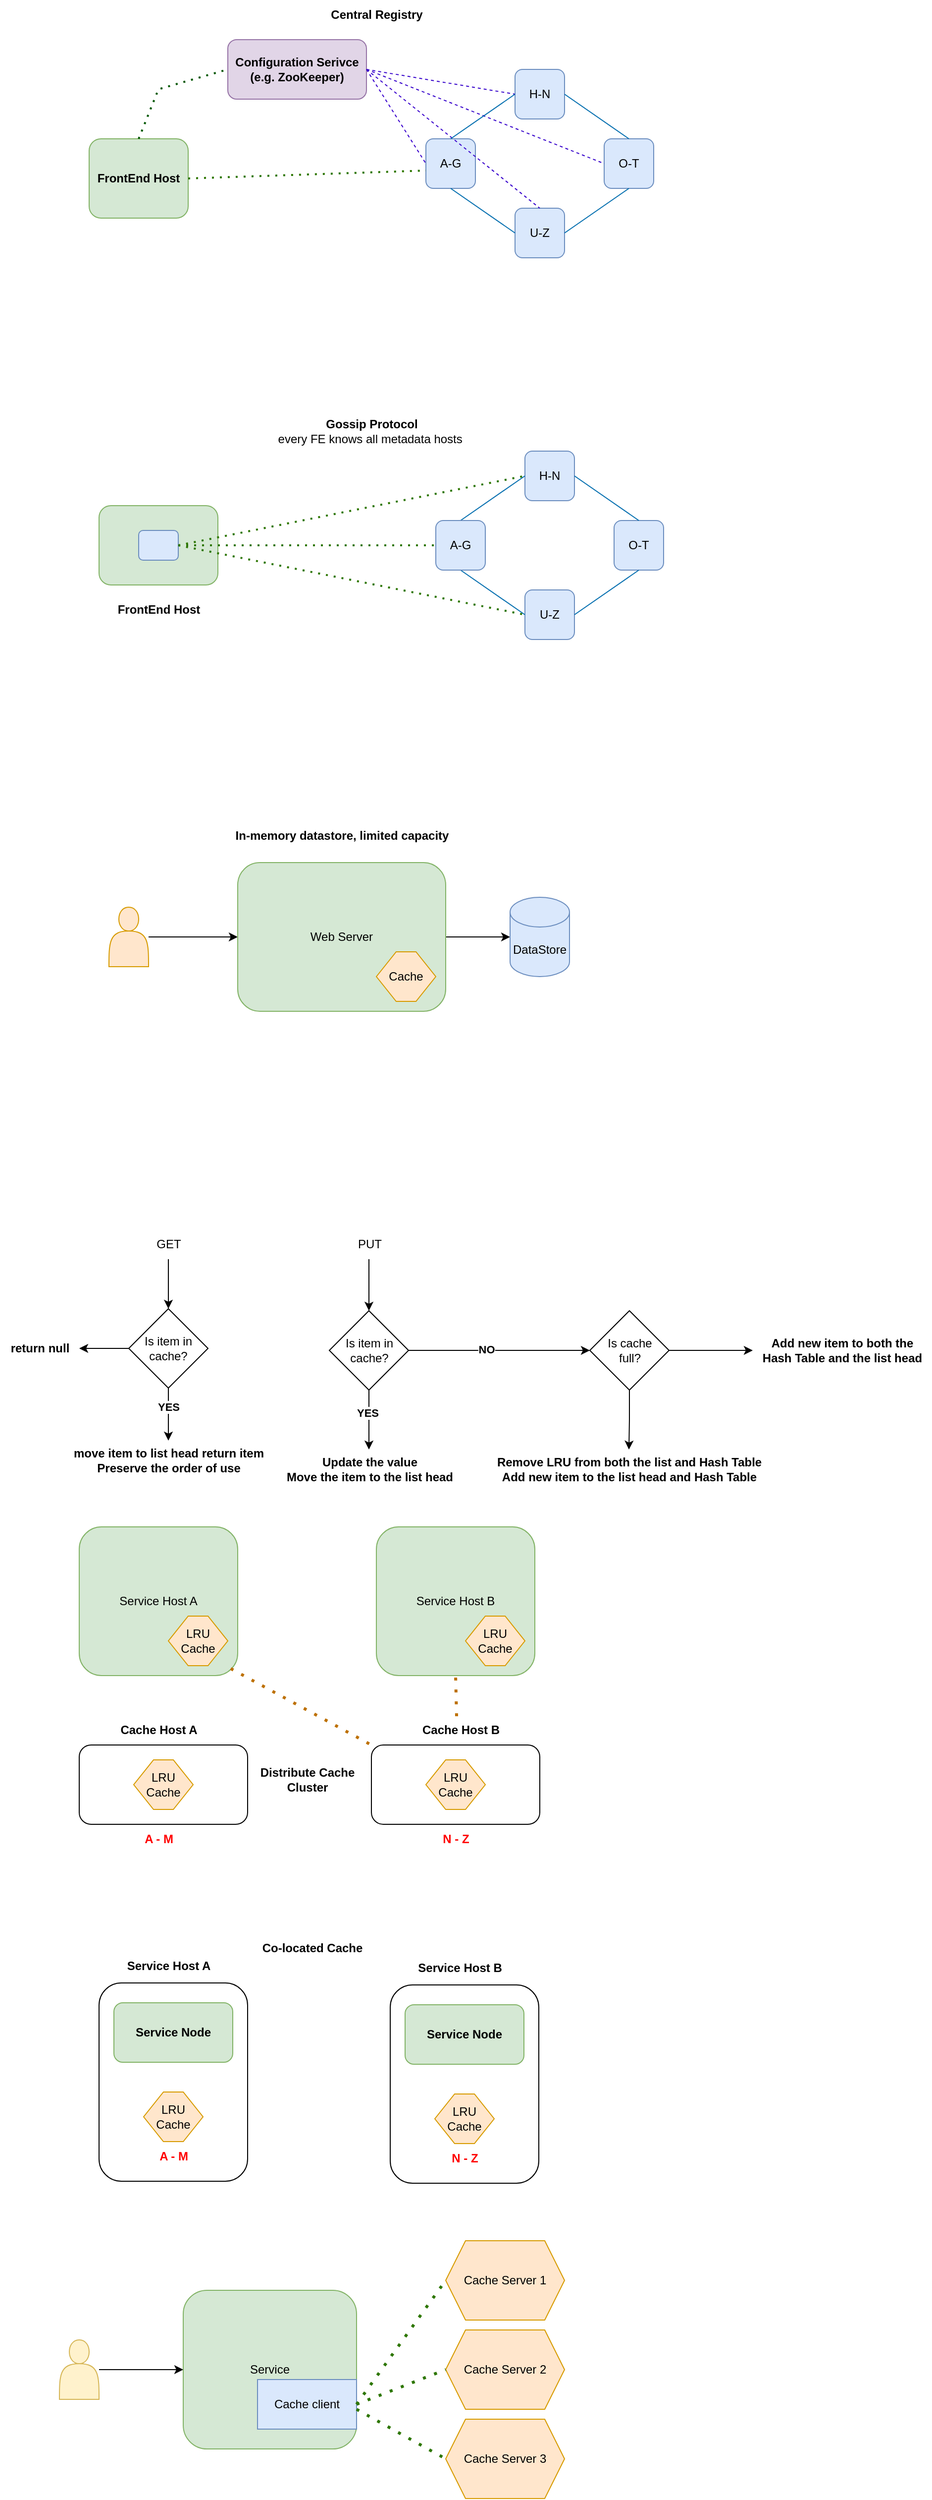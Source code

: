 <mxfile version="23.0.1" type="github">
  <diagram name="Page-1" id="rogjT2MHw67Xbn9DYFpR">
    <mxGraphModel dx="1591" dy="1071" grid="1" gridSize="10" guides="1" tooltips="1" connect="1" arrows="1" fold="1" page="1" pageScale="1" pageWidth="827" pageHeight="1169" math="0" shadow="0">
      <root>
        <mxCell id="0" />
        <mxCell id="1" parent="0" />
        <mxCell id="Sgbqpg-1kqw7CQK65REX-1" value="&lt;b&gt;FrontEnd Host&lt;/b&gt;" style="rounded=1;whiteSpace=wrap;html=1;fillColor=#d5e8d4;strokeColor=#82b366;" vertex="1" parent="1">
          <mxGeometry x="110" y="390" width="100" height="80" as="geometry" />
        </mxCell>
        <mxCell id="Sgbqpg-1kqw7CQK65REX-2" value="&lt;b&gt;Configuration Serivce (e.g. ZooKeeper)&lt;/b&gt;" style="rounded=1;whiteSpace=wrap;html=1;fillColor=#e1d5e7;strokeColor=#9673a6;" vertex="1" parent="1">
          <mxGeometry x="250" y="290" width="140" height="60" as="geometry" />
        </mxCell>
        <mxCell id="Sgbqpg-1kqw7CQK65REX-3" value="A-G" style="rounded=1;whiteSpace=wrap;html=1;fillColor=#dae8fc;strokeColor=#6c8ebf;" vertex="1" parent="1">
          <mxGeometry x="450" y="390" width="50" height="50" as="geometry" />
        </mxCell>
        <mxCell id="Sgbqpg-1kqw7CQK65REX-4" value="H-N" style="rounded=1;whiteSpace=wrap;html=1;fillColor=#dae8fc;strokeColor=#6c8ebf;" vertex="1" parent="1">
          <mxGeometry x="540" y="320" width="50" height="50" as="geometry" />
        </mxCell>
        <mxCell id="Sgbqpg-1kqw7CQK65REX-5" value="O-T" style="rounded=1;whiteSpace=wrap;html=1;fillColor=#dae8fc;strokeColor=#6c8ebf;" vertex="1" parent="1">
          <mxGeometry x="630" y="390" width="50" height="50" as="geometry" />
        </mxCell>
        <mxCell id="Sgbqpg-1kqw7CQK65REX-6" value="U-Z" style="rounded=1;whiteSpace=wrap;html=1;fillColor=#dae8fc;strokeColor=#6c8ebf;" vertex="1" parent="1">
          <mxGeometry x="540" y="460" width="50" height="50" as="geometry" />
        </mxCell>
        <mxCell id="Sgbqpg-1kqw7CQK65REX-7" value="" style="endArrow=none;dashed=1;html=1;dashPattern=1 3;strokeWidth=2;rounded=0;exitX=0.5;exitY=0;exitDx=0;exitDy=0;entryX=0;entryY=0.5;entryDx=0;entryDy=0;fillColor=#008a00;strokeColor=#005700;" edge="1" parent="1" source="Sgbqpg-1kqw7CQK65REX-1" target="Sgbqpg-1kqw7CQK65REX-2">
          <mxGeometry width="50" height="50" relative="1" as="geometry">
            <mxPoint x="530" y="700" as="sourcePoint" />
            <mxPoint x="580" y="650" as="targetPoint" />
            <Array as="points">
              <mxPoint x="180" y="340" />
            </Array>
          </mxGeometry>
        </mxCell>
        <mxCell id="Sgbqpg-1kqw7CQK65REX-8" value="" style="endArrow=none;dashed=1;html=1;rounded=0;exitX=1;exitY=0.5;exitDx=0;exitDy=0;entryX=0;entryY=0.5;entryDx=0;entryDy=0;fillColor=#6a00ff;strokeColor=#3700CC;" edge="1" parent="1" source="Sgbqpg-1kqw7CQK65REX-2" target="Sgbqpg-1kqw7CQK65REX-4">
          <mxGeometry width="50" height="50" relative="1" as="geometry">
            <mxPoint x="530" y="700" as="sourcePoint" />
            <mxPoint x="580" y="650" as="targetPoint" />
          </mxGeometry>
        </mxCell>
        <mxCell id="Sgbqpg-1kqw7CQK65REX-9" value="" style="endArrow=none;dashed=1;html=1;rounded=0;entryX=0;entryY=0.5;entryDx=0;entryDy=0;fillColor=#6a00ff;strokeColor=#3700CC;" edge="1" parent="1" target="Sgbqpg-1kqw7CQK65REX-3">
          <mxGeometry width="50" height="50" relative="1" as="geometry">
            <mxPoint x="390" y="320" as="sourcePoint" />
            <mxPoint x="550" y="355" as="targetPoint" />
          </mxGeometry>
        </mxCell>
        <mxCell id="Sgbqpg-1kqw7CQK65REX-10" value="" style="endArrow=none;dashed=1;html=1;rounded=0;exitX=1;exitY=0.5;exitDx=0;exitDy=0;entryX=0;entryY=0.5;entryDx=0;entryDy=0;fillColor=#6a00ff;strokeColor=#3700CC;" edge="1" parent="1" source="Sgbqpg-1kqw7CQK65REX-2" target="Sgbqpg-1kqw7CQK65REX-5">
          <mxGeometry width="50" height="50" relative="1" as="geometry">
            <mxPoint x="410" y="340" as="sourcePoint" />
            <mxPoint x="560" y="365" as="targetPoint" />
          </mxGeometry>
        </mxCell>
        <mxCell id="Sgbqpg-1kqw7CQK65REX-11" value="" style="endArrow=none;dashed=1;html=1;rounded=0;exitX=1;exitY=0.5;exitDx=0;exitDy=0;entryX=0.5;entryY=0;entryDx=0;entryDy=0;fillColor=#6a00ff;strokeColor=#3700CC;" edge="1" parent="1" source="Sgbqpg-1kqw7CQK65REX-2" target="Sgbqpg-1kqw7CQK65REX-6">
          <mxGeometry width="50" height="50" relative="1" as="geometry">
            <mxPoint x="420" y="350" as="sourcePoint" />
            <mxPoint x="570" y="375" as="targetPoint" />
          </mxGeometry>
        </mxCell>
        <mxCell id="Sgbqpg-1kqw7CQK65REX-12" value="" style="endArrow=none;html=1;rounded=0;exitX=0.5;exitY=0;exitDx=0;exitDy=0;entryX=0;entryY=0.5;entryDx=0;entryDy=0;fillColor=#1ba1e2;strokeColor=#006EAF;" edge="1" parent="1" source="Sgbqpg-1kqw7CQK65REX-3" target="Sgbqpg-1kqw7CQK65REX-4">
          <mxGeometry width="50" height="50" relative="1" as="geometry">
            <mxPoint x="530" y="700" as="sourcePoint" />
            <mxPoint x="580" y="650" as="targetPoint" />
          </mxGeometry>
        </mxCell>
        <mxCell id="Sgbqpg-1kqw7CQK65REX-14" value="" style="endArrow=none;html=1;rounded=0;exitX=1;exitY=0.5;exitDx=0;exitDy=0;entryX=0.5;entryY=0;entryDx=0;entryDy=0;fillColor=#1ba1e2;strokeColor=#006EAF;" edge="1" parent="1" source="Sgbqpg-1kqw7CQK65REX-4" target="Sgbqpg-1kqw7CQK65REX-5">
          <mxGeometry width="50" height="50" relative="1" as="geometry">
            <mxPoint x="530" y="700" as="sourcePoint" />
            <mxPoint x="580" y="650" as="targetPoint" />
          </mxGeometry>
        </mxCell>
        <mxCell id="Sgbqpg-1kqw7CQK65REX-15" value="" style="endArrow=none;html=1;rounded=0;exitX=1;exitY=0.5;exitDx=0;exitDy=0;entryX=0.5;entryY=1;entryDx=0;entryDy=0;fillColor=#1ba1e2;strokeColor=#006EAF;" edge="1" parent="1" source="Sgbqpg-1kqw7CQK65REX-6" target="Sgbqpg-1kqw7CQK65REX-5">
          <mxGeometry width="50" height="50" relative="1" as="geometry">
            <mxPoint x="600" y="355" as="sourcePoint" />
            <mxPoint x="665" y="400" as="targetPoint" />
          </mxGeometry>
        </mxCell>
        <mxCell id="Sgbqpg-1kqw7CQK65REX-16" value="" style="endArrow=none;html=1;rounded=0;exitX=0.5;exitY=1;exitDx=0;exitDy=0;entryX=0;entryY=0.5;entryDx=0;entryDy=0;fillColor=#1ba1e2;strokeColor=#006EAF;" edge="1" parent="1" source="Sgbqpg-1kqw7CQK65REX-3" target="Sgbqpg-1kqw7CQK65REX-6">
          <mxGeometry width="50" height="50" relative="1" as="geometry">
            <mxPoint x="610" y="365" as="sourcePoint" />
            <mxPoint x="675" y="410" as="targetPoint" />
          </mxGeometry>
        </mxCell>
        <mxCell id="Sgbqpg-1kqw7CQK65REX-17" value="" style="endArrow=none;dashed=1;html=1;dashPattern=1 3;strokeWidth=2;rounded=0;exitX=1;exitY=0.5;exitDx=0;exitDy=0;entryX=0;entryY=0.64;entryDx=0;entryDy=0;entryPerimeter=0;fillColor=#60a917;strokeColor=#2D7600;" edge="1" parent="1" source="Sgbqpg-1kqw7CQK65REX-1" target="Sgbqpg-1kqw7CQK65REX-3">
          <mxGeometry width="50" height="50" relative="1" as="geometry">
            <mxPoint x="530" y="700" as="sourcePoint" />
            <mxPoint x="580" y="650" as="targetPoint" />
          </mxGeometry>
        </mxCell>
        <mxCell id="Sgbqpg-1kqw7CQK65REX-18" value="&lt;b&gt;Central Registry&lt;/b&gt;" style="text;html=1;align=center;verticalAlign=middle;resizable=0;points=[];autosize=1;strokeColor=none;fillColor=none;" vertex="1" parent="1">
          <mxGeometry x="340" y="250" width="120" height="30" as="geometry" />
        </mxCell>
        <mxCell id="Sgbqpg-1kqw7CQK65REX-19" value="" style="rounded=1;whiteSpace=wrap;html=1;fillColor=#d5e8d4;strokeColor=#82b366;" vertex="1" parent="1">
          <mxGeometry x="120" y="760" width="120" height="80" as="geometry" />
        </mxCell>
        <mxCell id="Sgbqpg-1kqw7CQK65REX-20" value="" style="rounded=1;whiteSpace=wrap;html=1;fillColor=#dae8fc;strokeColor=#6c8ebf;" vertex="1" parent="1">
          <mxGeometry x="160" y="785" width="40" height="30" as="geometry" />
        </mxCell>
        <mxCell id="Sgbqpg-1kqw7CQK65REX-29" value="" style="group" vertex="1" connectable="0" parent="1">
          <mxGeometry x="460" y="705" width="230" height="190" as="geometry" />
        </mxCell>
        <mxCell id="Sgbqpg-1kqw7CQK65REX-21" value="H-N" style="rounded=1;whiteSpace=wrap;html=1;fillColor=#dae8fc;strokeColor=#6c8ebf;" vertex="1" parent="Sgbqpg-1kqw7CQK65REX-29">
          <mxGeometry x="90" width="50" height="50" as="geometry" />
        </mxCell>
        <mxCell id="Sgbqpg-1kqw7CQK65REX-22" value="O-T" style="rounded=1;whiteSpace=wrap;html=1;fillColor=#dae8fc;strokeColor=#6c8ebf;" vertex="1" parent="Sgbqpg-1kqw7CQK65REX-29">
          <mxGeometry x="180" y="70" width="50" height="50" as="geometry" />
        </mxCell>
        <mxCell id="Sgbqpg-1kqw7CQK65REX-23" value="U-Z" style="rounded=1;whiteSpace=wrap;html=1;fillColor=#dae8fc;strokeColor=#6c8ebf;" vertex="1" parent="Sgbqpg-1kqw7CQK65REX-29">
          <mxGeometry x="90" y="140" width="50" height="50" as="geometry" />
        </mxCell>
        <mxCell id="Sgbqpg-1kqw7CQK65REX-24" value="" style="endArrow=none;html=1;rounded=0;exitX=0.5;exitY=0;exitDx=0;exitDy=0;entryX=0;entryY=0.5;entryDx=0;entryDy=0;fillColor=#1ba1e2;strokeColor=#006EAF;" edge="1" parent="Sgbqpg-1kqw7CQK65REX-29" target="Sgbqpg-1kqw7CQK65REX-21">
          <mxGeometry width="50" height="50" relative="1" as="geometry">
            <mxPoint x="25" y="70" as="sourcePoint" />
            <mxPoint x="130" y="330" as="targetPoint" />
          </mxGeometry>
        </mxCell>
        <mxCell id="Sgbqpg-1kqw7CQK65REX-25" value="" style="endArrow=none;html=1;rounded=0;exitX=1;exitY=0.5;exitDx=0;exitDy=0;entryX=0.5;entryY=0;entryDx=0;entryDy=0;fillColor=#1ba1e2;strokeColor=#006EAF;" edge="1" parent="Sgbqpg-1kqw7CQK65REX-29" source="Sgbqpg-1kqw7CQK65REX-21" target="Sgbqpg-1kqw7CQK65REX-22">
          <mxGeometry width="50" height="50" relative="1" as="geometry">
            <mxPoint x="80" y="380" as="sourcePoint" />
            <mxPoint x="130" y="330" as="targetPoint" />
          </mxGeometry>
        </mxCell>
        <mxCell id="Sgbqpg-1kqw7CQK65REX-26" value="" style="endArrow=none;html=1;rounded=0;exitX=1;exitY=0.5;exitDx=0;exitDy=0;entryX=0.5;entryY=1;entryDx=0;entryDy=0;fillColor=#1ba1e2;strokeColor=#006EAF;" edge="1" parent="Sgbqpg-1kqw7CQK65REX-29" source="Sgbqpg-1kqw7CQK65REX-23" target="Sgbqpg-1kqw7CQK65REX-22">
          <mxGeometry width="50" height="50" relative="1" as="geometry">
            <mxPoint x="150" y="35" as="sourcePoint" />
            <mxPoint x="215" y="80" as="targetPoint" />
          </mxGeometry>
        </mxCell>
        <mxCell id="Sgbqpg-1kqw7CQK65REX-27" value="" style="endArrow=none;html=1;rounded=0;exitX=0.5;exitY=1;exitDx=0;exitDy=0;entryX=0;entryY=0.5;entryDx=0;entryDy=0;fillColor=#1ba1e2;strokeColor=#006EAF;" edge="1" parent="Sgbqpg-1kqw7CQK65REX-29" target="Sgbqpg-1kqw7CQK65REX-23">
          <mxGeometry width="50" height="50" relative="1" as="geometry">
            <mxPoint x="25" y="120" as="sourcePoint" />
            <mxPoint x="225" y="90" as="targetPoint" />
          </mxGeometry>
        </mxCell>
        <mxCell id="Sgbqpg-1kqw7CQK65REX-28" value="A-G" style="rounded=1;whiteSpace=wrap;html=1;fillColor=#dae8fc;strokeColor=#6c8ebf;" vertex="1" parent="Sgbqpg-1kqw7CQK65REX-29">
          <mxGeometry y="70" width="50" height="50" as="geometry" />
        </mxCell>
        <mxCell id="Sgbqpg-1kqw7CQK65REX-30" value="&lt;b&gt;FrontEnd Host&lt;/b&gt;" style="text;html=1;align=center;verticalAlign=middle;resizable=0;points=[];autosize=1;strokeColor=none;fillColor=none;" vertex="1" parent="1">
          <mxGeometry x="125" y="850" width="110" height="30" as="geometry" />
        </mxCell>
        <mxCell id="Sgbqpg-1kqw7CQK65REX-31" value="" style="endArrow=none;dashed=1;html=1;dashPattern=1 3;strokeWidth=2;rounded=0;exitX=1;exitY=0.5;exitDx=0;exitDy=0;entryX=0;entryY=0.5;entryDx=0;entryDy=0;fillColor=#60a917;strokeColor=#2D7600;" edge="1" parent="1" source="Sgbqpg-1kqw7CQK65REX-20" target="Sgbqpg-1kqw7CQK65REX-21">
          <mxGeometry width="50" height="50" relative="1" as="geometry">
            <mxPoint x="530" y="700" as="sourcePoint" />
            <mxPoint x="580" y="650" as="targetPoint" />
          </mxGeometry>
        </mxCell>
        <mxCell id="Sgbqpg-1kqw7CQK65REX-32" value="" style="endArrow=none;dashed=1;html=1;dashPattern=1 3;strokeWidth=2;rounded=0;exitX=1;exitY=0.5;exitDx=0;exitDy=0;entryX=0;entryY=0.5;entryDx=0;entryDy=0;fillColor=#60a917;strokeColor=#2D7600;" edge="1" parent="1" source="Sgbqpg-1kqw7CQK65REX-20" target="Sgbqpg-1kqw7CQK65REX-28">
          <mxGeometry width="50" height="50" relative="1" as="geometry">
            <mxPoint x="210" y="810" as="sourcePoint" />
            <mxPoint x="560" y="740" as="targetPoint" />
          </mxGeometry>
        </mxCell>
        <mxCell id="Sgbqpg-1kqw7CQK65REX-33" value="" style="endArrow=none;dashed=1;html=1;dashPattern=1 3;strokeWidth=2;rounded=0;exitX=1;exitY=0.5;exitDx=0;exitDy=0;entryX=0;entryY=0.5;entryDx=0;entryDy=0;fillColor=#60a917;strokeColor=#2D7600;" edge="1" parent="1" source="Sgbqpg-1kqw7CQK65REX-20" target="Sgbqpg-1kqw7CQK65REX-23">
          <mxGeometry width="50" height="50" relative="1" as="geometry">
            <mxPoint x="220" y="820" as="sourcePoint" />
            <mxPoint x="570" y="750" as="targetPoint" />
          </mxGeometry>
        </mxCell>
        <mxCell id="Sgbqpg-1kqw7CQK65REX-34" value="&lt;b&gt;Gossip Protocol&lt;/b&gt;&lt;br&gt;every FE knows all metadata hosts&amp;nbsp;" style="text;html=1;align=center;verticalAlign=middle;resizable=0;points=[];autosize=1;strokeColor=none;fillColor=none;" vertex="1" parent="1">
          <mxGeometry x="290" y="665" width="210" height="40" as="geometry" />
        </mxCell>
        <mxCell id="Sgbqpg-1kqw7CQK65REX-40" value="" style="edgeStyle=orthogonalEdgeStyle;rounded=0;orthogonalLoop=1;jettySize=auto;html=1;" edge="1" parent="1" source="Sgbqpg-1kqw7CQK65REX-35" target="Sgbqpg-1kqw7CQK65REX-37">
          <mxGeometry relative="1" as="geometry" />
        </mxCell>
        <mxCell id="Sgbqpg-1kqw7CQK65REX-35" value="" style="shape=actor;whiteSpace=wrap;html=1;fillColor=#ffe6cc;strokeColor=#d79b00;" vertex="1" parent="1">
          <mxGeometry x="130" y="1165" width="40" height="60" as="geometry" />
        </mxCell>
        <mxCell id="Sgbqpg-1kqw7CQK65REX-41" value="" style="edgeStyle=orthogonalEdgeStyle;rounded=0;orthogonalLoop=1;jettySize=auto;html=1;" edge="1" parent="1" source="Sgbqpg-1kqw7CQK65REX-37" target="Sgbqpg-1kqw7CQK65REX-39">
          <mxGeometry relative="1" as="geometry" />
        </mxCell>
        <mxCell id="Sgbqpg-1kqw7CQK65REX-37" value="Web Server" style="rounded=1;whiteSpace=wrap;html=1;fillColor=#d5e8d4;strokeColor=#82b366;" vertex="1" parent="1">
          <mxGeometry x="260" y="1120" width="210" height="150" as="geometry" />
        </mxCell>
        <mxCell id="Sgbqpg-1kqw7CQK65REX-38" value="Cache" style="shape=hexagon;perimeter=hexagonPerimeter2;whiteSpace=wrap;html=1;fixedSize=1;fillColor=#ffe6cc;strokeColor=#d79b00;" vertex="1" parent="1">
          <mxGeometry x="400" y="1210" width="60" height="50" as="geometry" />
        </mxCell>
        <mxCell id="Sgbqpg-1kqw7CQK65REX-39" value="DataStore" style="shape=cylinder3;whiteSpace=wrap;html=1;boundedLbl=1;backgroundOutline=1;size=15;fillColor=#dae8fc;strokeColor=#6c8ebf;" vertex="1" parent="1">
          <mxGeometry x="535" y="1155" width="60" height="80" as="geometry" />
        </mxCell>
        <mxCell id="Sgbqpg-1kqw7CQK65REX-42" value="&lt;b&gt;In-memory datastore, limited capacity&lt;/b&gt;" style="text;html=1;align=center;verticalAlign=middle;resizable=0;points=[];autosize=1;strokeColor=none;fillColor=none;" vertex="1" parent="1">
          <mxGeometry x="245" y="1078" width="240" height="30" as="geometry" />
        </mxCell>
        <mxCell id="Sgbqpg-1kqw7CQK65REX-52" value="" style="group" vertex="1" connectable="0" parent="1">
          <mxGeometry x="20" y="1468" width="280" height="275" as="geometry" />
        </mxCell>
        <mxCell id="Sgbqpg-1kqw7CQK65REX-43" value="GET" style="text;html=1;align=center;verticalAlign=middle;resizable=0;points=[];autosize=1;strokeColor=none;fillColor=none;" vertex="1" parent="Sgbqpg-1kqw7CQK65REX-52">
          <mxGeometry x="145" y="22" width="50" height="30" as="geometry" />
        </mxCell>
        <mxCell id="Sgbqpg-1kqw7CQK65REX-44" value="Is item in&lt;br&gt;cache?" style="rhombus;whiteSpace=wrap;html=1;" vertex="1" parent="Sgbqpg-1kqw7CQK65REX-52">
          <mxGeometry x="130" y="102" width="80" height="80" as="geometry" />
        </mxCell>
        <mxCell id="Sgbqpg-1kqw7CQK65REX-45" value="" style="edgeStyle=orthogonalEdgeStyle;rounded=0;orthogonalLoop=1;jettySize=auto;html=1;" edge="1" parent="Sgbqpg-1kqw7CQK65REX-52" source="Sgbqpg-1kqw7CQK65REX-43" target="Sgbqpg-1kqw7CQK65REX-44">
          <mxGeometry relative="1" as="geometry" />
        </mxCell>
        <mxCell id="Sgbqpg-1kqw7CQK65REX-46" value="&lt;b&gt;move item to list head return item&lt;br&gt;Preserve the order of use&lt;br&gt;&lt;/b&gt;" style="text;html=1;align=center;verticalAlign=middle;resizable=0;points=[];autosize=1;strokeColor=none;fillColor=none;" vertex="1" parent="Sgbqpg-1kqw7CQK65REX-52">
          <mxGeometry x="60" y="235" width="220" height="40" as="geometry" />
        </mxCell>
        <mxCell id="Sgbqpg-1kqw7CQK65REX-47" value="" style="edgeStyle=orthogonalEdgeStyle;rounded=0;orthogonalLoop=1;jettySize=auto;html=1;" edge="1" parent="Sgbqpg-1kqw7CQK65REX-52" source="Sgbqpg-1kqw7CQK65REX-44" target="Sgbqpg-1kqw7CQK65REX-46">
          <mxGeometry relative="1" as="geometry" />
        </mxCell>
        <mxCell id="Sgbqpg-1kqw7CQK65REX-48" value="&lt;b&gt;YES&lt;/b&gt;" style="edgeLabel;html=1;align=center;verticalAlign=middle;resizable=0;points=[];" vertex="1" connectable="0" parent="Sgbqpg-1kqw7CQK65REX-47">
          <mxGeometry x="-0.31" relative="1" as="geometry">
            <mxPoint as="offset" />
          </mxGeometry>
        </mxCell>
        <mxCell id="Sgbqpg-1kqw7CQK65REX-49" value="&lt;b&gt;return null&lt;/b&gt;" style="text;html=1;align=center;verticalAlign=middle;resizable=0;points=[];autosize=1;strokeColor=none;fillColor=none;" vertex="1" parent="Sgbqpg-1kqw7CQK65REX-52">
          <mxGeometry y="127" width="80" height="30" as="geometry" />
        </mxCell>
        <mxCell id="Sgbqpg-1kqw7CQK65REX-51" value="" style="edgeStyle=orthogonalEdgeStyle;rounded=0;orthogonalLoop=1;jettySize=auto;html=1;" edge="1" parent="Sgbqpg-1kqw7CQK65REX-52" source="Sgbqpg-1kqw7CQK65REX-44" target="Sgbqpg-1kqw7CQK65REX-49">
          <mxGeometry relative="1" as="geometry" />
        </mxCell>
        <mxCell id="Sgbqpg-1kqw7CQK65REX-68" value="" style="group" vertex="1" connectable="0" parent="1">
          <mxGeometry x="297.5" y="1490" width="535" height="277" as="geometry" />
        </mxCell>
        <mxCell id="Sgbqpg-1kqw7CQK65REX-56" value="&lt;b&gt;Update the value&lt;br&gt;Move the item to the list head&lt;/b&gt;" style="text;html=1;align=center;verticalAlign=middle;resizable=0;points=[];autosize=1;strokeColor=none;fillColor=none;" vertex="1" parent="Sgbqpg-1kqw7CQK65REX-68">
          <mxGeometry y="222" width="190" height="40" as="geometry" />
        </mxCell>
        <mxCell id="Sgbqpg-1kqw7CQK65REX-69" value="" style="group" vertex="1" connectable="0" parent="Sgbqpg-1kqw7CQK65REX-68">
          <mxGeometry x="55" width="480" height="277" as="geometry" />
        </mxCell>
        <mxCell id="Sgbqpg-1kqw7CQK65REX-53" value="PUT" style="text;html=1;align=center;verticalAlign=middle;resizable=0;points=[];autosize=1;strokeColor=none;fillColor=none;" vertex="1" parent="Sgbqpg-1kqw7CQK65REX-69">
          <mxGeometry x="15" width="50" height="30" as="geometry" />
        </mxCell>
        <mxCell id="Sgbqpg-1kqw7CQK65REX-54" value="Is item in&lt;br&gt;cache?" style="rhombus;whiteSpace=wrap;html=1;" vertex="1" parent="Sgbqpg-1kqw7CQK65REX-69">
          <mxGeometry y="82" width="80" height="80" as="geometry" />
        </mxCell>
        <mxCell id="Sgbqpg-1kqw7CQK65REX-55" value="" style="edgeStyle=orthogonalEdgeStyle;rounded=0;orthogonalLoop=1;jettySize=auto;html=1;" edge="1" parent="Sgbqpg-1kqw7CQK65REX-69" source="Sgbqpg-1kqw7CQK65REX-53" target="Sgbqpg-1kqw7CQK65REX-54">
          <mxGeometry relative="1" as="geometry" />
        </mxCell>
        <mxCell id="Sgbqpg-1kqw7CQK65REX-57" value="" style="edgeStyle=orthogonalEdgeStyle;rounded=0;orthogonalLoop=1;jettySize=auto;html=1;" edge="1" parent="Sgbqpg-1kqw7CQK65REX-69" source="Sgbqpg-1kqw7CQK65REX-54" target="Sgbqpg-1kqw7CQK65REX-56">
          <mxGeometry relative="1" as="geometry" />
        </mxCell>
        <mxCell id="Sgbqpg-1kqw7CQK65REX-61" value="&lt;b&gt;YES&lt;/b&gt;" style="edgeLabel;html=1;align=center;verticalAlign=middle;resizable=0;points=[];" vertex="1" connectable="0" parent="Sgbqpg-1kqw7CQK65REX-57">
          <mxGeometry x="-0.233" y="-2" relative="1" as="geometry">
            <mxPoint as="offset" />
          </mxGeometry>
        </mxCell>
        <mxCell id="Sgbqpg-1kqw7CQK65REX-59" value="Is cache&lt;br&gt;full?" style="rhombus;whiteSpace=wrap;html=1;" vertex="1" parent="Sgbqpg-1kqw7CQK65REX-69">
          <mxGeometry x="263" y="82" width="80" height="80" as="geometry" />
        </mxCell>
        <mxCell id="Sgbqpg-1kqw7CQK65REX-60" value="" style="edgeStyle=orthogonalEdgeStyle;rounded=0;orthogonalLoop=1;jettySize=auto;html=1;" edge="1" parent="Sgbqpg-1kqw7CQK65REX-69" source="Sgbqpg-1kqw7CQK65REX-54" target="Sgbqpg-1kqw7CQK65REX-59">
          <mxGeometry relative="1" as="geometry" />
        </mxCell>
        <mxCell id="Sgbqpg-1kqw7CQK65REX-62" value="&lt;b&gt;NO&lt;/b&gt;" style="edgeLabel;html=1;align=center;verticalAlign=middle;resizable=0;points=[];" vertex="1" connectable="0" parent="Sgbqpg-1kqw7CQK65REX-60">
          <mxGeometry x="-0.145" y="1" relative="1" as="geometry">
            <mxPoint as="offset" />
          </mxGeometry>
        </mxCell>
        <mxCell id="Sgbqpg-1kqw7CQK65REX-63" value="&lt;b&gt;Remove LRU from both the list and Hash Table&lt;br&gt;Add new item to the list head and Hash Table&lt;br&gt;&lt;/b&gt;" style="text;html=1;align=center;verticalAlign=middle;resizable=0;points=[];autosize=1;strokeColor=none;fillColor=none;" vertex="1" parent="Sgbqpg-1kqw7CQK65REX-69">
          <mxGeometry x="157.5" y="222" width="290" height="40" as="geometry" />
        </mxCell>
        <mxCell id="Sgbqpg-1kqw7CQK65REX-64" value="" style="edgeStyle=orthogonalEdgeStyle;rounded=0;orthogonalLoop=1;jettySize=auto;html=1;" edge="1" parent="Sgbqpg-1kqw7CQK65REX-69" source="Sgbqpg-1kqw7CQK65REX-59" target="Sgbqpg-1kqw7CQK65REX-63">
          <mxGeometry relative="1" as="geometry" />
        </mxCell>
        <mxCell id="Sgbqpg-1kqw7CQK65REX-65" value="&lt;b&gt;Add new item to both the&lt;br&gt;Hash Table and the list head&lt;br&gt;&lt;/b&gt;" style="text;html=1;align=center;verticalAlign=middle;resizable=0;points=[];autosize=1;strokeColor=none;fillColor=none;" vertex="1" parent="1">
          <mxGeometry x="780" y="1592" width="180" height="40" as="geometry" />
        </mxCell>
        <mxCell id="Sgbqpg-1kqw7CQK65REX-67" value="" style="edgeStyle=orthogonalEdgeStyle;rounded=0;orthogonalLoop=1;jettySize=auto;html=1;" edge="1" parent="1" source="Sgbqpg-1kqw7CQK65REX-59" target="Sgbqpg-1kqw7CQK65REX-65">
          <mxGeometry relative="1" as="geometry" />
        </mxCell>
        <mxCell id="Sgbqpg-1kqw7CQK65REX-72" value="" style="group" vertex="1" connectable="0" parent="1">
          <mxGeometry x="100" y="1790" width="160" height="150" as="geometry" />
        </mxCell>
        <mxCell id="Sgbqpg-1kqw7CQK65REX-70" value="Service Host A" style="rounded=1;whiteSpace=wrap;html=1;fillColor=#d5e8d4;strokeColor=#82b366;" vertex="1" parent="Sgbqpg-1kqw7CQK65REX-72">
          <mxGeometry width="160" height="150" as="geometry" />
        </mxCell>
        <mxCell id="Sgbqpg-1kqw7CQK65REX-71" value="LRU Cache" style="shape=hexagon;perimeter=hexagonPerimeter2;whiteSpace=wrap;html=1;fixedSize=1;fillColor=#ffe6cc;strokeColor=#d79b00;" vertex="1" parent="Sgbqpg-1kqw7CQK65REX-72">
          <mxGeometry x="90" y="90" width="60" height="50" as="geometry" />
        </mxCell>
        <mxCell id="Sgbqpg-1kqw7CQK65REX-74" value="" style="group" vertex="1" connectable="0" parent="1">
          <mxGeometry x="400" y="1790" width="160" height="150" as="geometry" />
        </mxCell>
        <mxCell id="Sgbqpg-1kqw7CQK65REX-75" value="Service Host B" style="rounded=1;whiteSpace=wrap;html=1;fillColor=#d5e8d4;strokeColor=#82b366;" vertex="1" parent="Sgbqpg-1kqw7CQK65REX-74">
          <mxGeometry width="160" height="150" as="geometry" />
        </mxCell>
        <mxCell id="Sgbqpg-1kqw7CQK65REX-76" value="LRU Cache" style="shape=hexagon;perimeter=hexagonPerimeter2;whiteSpace=wrap;html=1;fixedSize=1;fillColor=#ffe6cc;strokeColor=#d79b00;" vertex="1" parent="Sgbqpg-1kqw7CQK65REX-74">
          <mxGeometry x="90" y="90" width="60" height="50" as="geometry" />
        </mxCell>
        <mxCell id="Sgbqpg-1kqw7CQK65REX-77" value="" style="rounded=1;whiteSpace=wrap;html=1;" vertex="1" parent="1">
          <mxGeometry x="100" y="2010" width="170" height="80" as="geometry" />
        </mxCell>
        <mxCell id="Sgbqpg-1kqw7CQK65REX-78" value="LRU Cache" style="shape=hexagon;perimeter=hexagonPerimeter2;whiteSpace=wrap;html=1;fixedSize=1;fillColor=#ffe6cc;strokeColor=#d79b00;" vertex="1" parent="1">
          <mxGeometry x="155" y="2025" width="60" height="50" as="geometry" />
        </mxCell>
        <mxCell id="Sgbqpg-1kqw7CQK65REX-79" value="&lt;b&gt;Cache Host A&lt;/b&gt;" style="text;html=1;align=center;verticalAlign=middle;resizable=0;points=[];autosize=1;strokeColor=none;fillColor=none;" vertex="1" parent="1">
          <mxGeometry x="130" y="1980" width="100" height="30" as="geometry" />
        </mxCell>
        <mxCell id="Sgbqpg-1kqw7CQK65REX-80" value="" style="rounded=1;whiteSpace=wrap;html=1;" vertex="1" parent="1">
          <mxGeometry x="395" y="2010" width="170" height="80" as="geometry" />
        </mxCell>
        <mxCell id="Sgbqpg-1kqw7CQK65REX-81" value="LRU Cache" style="shape=hexagon;perimeter=hexagonPerimeter2;whiteSpace=wrap;html=1;fixedSize=1;fillColor=#ffe6cc;strokeColor=#d79b00;" vertex="1" parent="1">
          <mxGeometry x="450" y="2025" width="60" height="50" as="geometry" />
        </mxCell>
        <mxCell id="Sgbqpg-1kqw7CQK65REX-82" value="&lt;b&gt;Cache Host B&lt;/b&gt;" style="text;html=1;align=center;verticalAlign=middle;resizable=0;points=[];autosize=1;strokeColor=none;fillColor=none;" vertex="1" parent="1">
          <mxGeometry x="435" y="1980" width="100" height="30" as="geometry" />
        </mxCell>
        <mxCell id="Sgbqpg-1kqw7CQK65REX-83" value="&lt;font color=&quot;#ff0000&quot;&gt;&lt;b&gt;A - M&lt;/b&gt;&lt;/font&gt;" style="text;html=1;align=center;verticalAlign=middle;resizable=0;points=[];autosize=1;strokeColor=none;fillColor=none;" vertex="1" parent="1">
          <mxGeometry x="155" y="2090" width="50" height="30" as="geometry" />
        </mxCell>
        <mxCell id="Sgbqpg-1kqw7CQK65REX-84" value="&lt;b&gt;&lt;font color=&quot;#ff0000&quot;&gt;N - Z&lt;/font&gt;&lt;/b&gt;" style="text;html=1;align=center;verticalAlign=middle;resizable=0;points=[];autosize=1;strokeColor=none;fillColor=none;" vertex="1" parent="1">
          <mxGeometry x="455" y="2090" width="50" height="30" as="geometry" />
        </mxCell>
        <mxCell id="Sgbqpg-1kqw7CQK65REX-85" value="" style="endArrow=none;dashed=1;html=1;dashPattern=1 3;strokeWidth=3;rounded=0;exitX=0.956;exitY=0.953;exitDx=0;exitDy=0;exitPerimeter=0;entryX=0;entryY=0;entryDx=0;entryDy=0;fillColor=#f0a30a;strokeColor=#BD7000;" edge="1" parent="1" source="Sgbqpg-1kqw7CQK65REX-70" target="Sgbqpg-1kqw7CQK65REX-80">
          <mxGeometry width="50" height="50" relative="1" as="geometry">
            <mxPoint x="530" y="1790" as="sourcePoint" />
            <mxPoint x="580" y="1740" as="targetPoint" />
          </mxGeometry>
        </mxCell>
        <mxCell id="Sgbqpg-1kqw7CQK65REX-86" value="" style="endArrow=none;dashed=1;html=1;dashPattern=1 3;strokeWidth=3;rounded=0;exitX=0.46;exitY=0.033;exitDx=0;exitDy=0;exitPerimeter=0;entryX=0.5;entryY=1;entryDx=0;entryDy=0;fillColor=#f0a30a;strokeColor=#BD7000;" edge="1" parent="1" source="Sgbqpg-1kqw7CQK65REX-82" target="Sgbqpg-1kqw7CQK65REX-75">
          <mxGeometry width="50" height="50" relative="1" as="geometry">
            <mxPoint x="263" y="1943" as="sourcePoint" />
            <mxPoint x="405" y="2020" as="targetPoint" />
          </mxGeometry>
        </mxCell>
        <mxCell id="Sgbqpg-1kqw7CQK65REX-92" value="" style="group" vertex="1" connectable="0" parent="1">
          <mxGeometry x="120" y="2218" width="150" height="232" as="geometry" />
        </mxCell>
        <mxCell id="Sgbqpg-1kqw7CQK65REX-87" value="" style="rounded=1;whiteSpace=wrap;html=1;" vertex="1" parent="Sgbqpg-1kqw7CQK65REX-92">
          <mxGeometry y="32" width="150" height="200" as="geometry" />
        </mxCell>
        <mxCell id="Sgbqpg-1kqw7CQK65REX-88" value="&lt;b&gt;Service Node&lt;/b&gt;" style="rounded=1;whiteSpace=wrap;html=1;fillColor=#d5e8d4;strokeColor=#82b366;" vertex="1" parent="Sgbqpg-1kqw7CQK65REX-92">
          <mxGeometry x="15" y="52" width="120" height="60" as="geometry" />
        </mxCell>
        <mxCell id="Sgbqpg-1kqw7CQK65REX-89" value="&lt;b&gt;Service Host A&lt;/b&gt;" style="text;html=1;align=center;verticalAlign=middle;resizable=0;points=[];autosize=1;strokeColor=none;fillColor=none;" vertex="1" parent="Sgbqpg-1kqw7CQK65REX-92">
          <mxGeometry x="15" width="110" height="30" as="geometry" />
        </mxCell>
        <mxCell id="Sgbqpg-1kqw7CQK65REX-90" value="LRU Cache" style="shape=hexagon;perimeter=hexagonPerimeter2;whiteSpace=wrap;html=1;fixedSize=1;fillColor=#ffe6cc;strokeColor=#d79b00;" vertex="1" parent="Sgbqpg-1kqw7CQK65REX-92">
          <mxGeometry x="45" y="142" width="60" height="50" as="geometry" />
        </mxCell>
        <mxCell id="Sgbqpg-1kqw7CQK65REX-91" value="&lt;b&gt;&lt;font color=&quot;#ff0000&quot;&gt;A - M&lt;/font&gt;&lt;/b&gt;" style="text;html=1;align=center;verticalAlign=middle;resizable=0;points=[];autosize=1;strokeColor=none;fillColor=none;" vertex="1" parent="Sgbqpg-1kqw7CQK65REX-92">
          <mxGeometry x="50" y="192" width="50" height="30" as="geometry" />
        </mxCell>
        <mxCell id="Sgbqpg-1kqw7CQK65REX-93" value="" style="group" vertex="1" connectable="0" parent="1">
          <mxGeometry x="414" y="2220" width="150" height="232" as="geometry" />
        </mxCell>
        <mxCell id="Sgbqpg-1kqw7CQK65REX-94" value="" style="rounded=1;whiteSpace=wrap;html=1;" vertex="1" parent="Sgbqpg-1kqw7CQK65REX-93">
          <mxGeometry y="32" width="150" height="200" as="geometry" />
        </mxCell>
        <mxCell id="Sgbqpg-1kqw7CQK65REX-95" value="&lt;b&gt;Service Node&lt;/b&gt;" style="rounded=1;whiteSpace=wrap;html=1;fillColor=#d5e8d4;strokeColor=#82b366;" vertex="1" parent="Sgbqpg-1kqw7CQK65REX-93">
          <mxGeometry x="15" y="52" width="120" height="60" as="geometry" />
        </mxCell>
        <mxCell id="Sgbqpg-1kqw7CQK65REX-96" value="&lt;b&gt;Service Host B&lt;/b&gt;" style="text;html=1;align=center;verticalAlign=middle;resizable=0;points=[];autosize=1;strokeColor=none;fillColor=none;" vertex="1" parent="Sgbqpg-1kqw7CQK65REX-93">
          <mxGeometry x="15" width="110" height="30" as="geometry" />
        </mxCell>
        <mxCell id="Sgbqpg-1kqw7CQK65REX-97" value="LRU Cache" style="shape=hexagon;perimeter=hexagonPerimeter2;whiteSpace=wrap;html=1;fixedSize=1;fillColor=#ffe6cc;strokeColor=#d79b00;" vertex="1" parent="Sgbqpg-1kqw7CQK65REX-93">
          <mxGeometry x="45" y="142" width="60" height="50" as="geometry" />
        </mxCell>
        <mxCell id="Sgbqpg-1kqw7CQK65REX-98" value="&lt;b&gt;&lt;font color=&quot;#ff0000&quot;&gt;N - Z&lt;/font&gt;&lt;/b&gt;" style="text;html=1;align=center;verticalAlign=middle;resizable=0;points=[];autosize=1;strokeColor=none;fillColor=none;" vertex="1" parent="Sgbqpg-1kqw7CQK65REX-93">
          <mxGeometry x="50" y="192" width="50" height="30" as="geometry" />
        </mxCell>
        <mxCell id="Sgbqpg-1kqw7CQK65REX-99" value="&lt;b&gt;Co-located Cache&lt;/b&gt;" style="text;html=1;align=center;verticalAlign=middle;resizable=0;points=[];autosize=1;strokeColor=none;fillColor=none;" vertex="1" parent="1">
          <mxGeometry x="275" y="2200" width="120" height="30" as="geometry" />
        </mxCell>
        <mxCell id="Sgbqpg-1kqw7CQK65REX-100" value="&lt;b&gt;Distribute Cache&lt;br&gt;Cluster&lt;/b&gt;" style="text;html=1;align=center;verticalAlign=middle;resizable=0;points=[];autosize=1;strokeColor=none;fillColor=none;" vertex="1" parent="1">
          <mxGeometry x="270" y="2025" width="120" height="40" as="geometry" />
        </mxCell>
        <mxCell id="Sgbqpg-1kqw7CQK65REX-101" value="Service" style="rounded=1;whiteSpace=wrap;html=1;fillColor=#d5e8d4;strokeColor=#82b366;" vertex="1" parent="1">
          <mxGeometry x="205" y="2560" width="175" height="160" as="geometry" />
        </mxCell>
        <mxCell id="Sgbqpg-1kqw7CQK65REX-102" value="Cache client" style="rounded=0;whiteSpace=wrap;html=1;fillColor=#dae8fc;strokeColor=#6c8ebf;" vertex="1" parent="1">
          <mxGeometry x="280" y="2650" width="100" height="50" as="geometry" />
        </mxCell>
        <mxCell id="Sgbqpg-1kqw7CQK65REX-104" value="Cache Server 1" style="shape=hexagon;perimeter=hexagonPerimeter2;whiteSpace=wrap;html=1;fixedSize=1;fillColor=#ffe6cc;strokeColor=#d79b00;" vertex="1" parent="1">
          <mxGeometry x="470" y="2510" width="120" height="80" as="geometry" />
        </mxCell>
        <mxCell id="Sgbqpg-1kqw7CQK65REX-105" value="Cache Server 2" style="shape=hexagon;perimeter=hexagonPerimeter2;whiteSpace=wrap;html=1;fixedSize=1;fillColor=#ffe6cc;strokeColor=#d79b00;" vertex="1" parent="1">
          <mxGeometry x="470" y="2600" width="120" height="80" as="geometry" />
        </mxCell>
        <mxCell id="Sgbqpg-1kqw7CQK65REX-106" value="Cache Server 3" style="shape=hexagon;perimeter=hexagonPerimeter2;whiteSpace=wrap;html=1;fixedSize=1;fillColor=#ffe6cc;strokeColor=#d79b00;" vertex="1" parent="1">
          <mxGeometry x="470" y="2690" width="120" height="80" as="geometry" />
        </mxCell>
        <mxCell id="Sgbqpg-1kqw7CQK65REX-108" value="" style="edgeStyle=orthogonalEdgeStyle;rounded=0;orthogonalLoop=1;jettySize=auto;html=1;" edge="1" parent="1" source="Sgbqpg-1kqw7CQK65REX-107" target="Sgbqpg-1kqw7CQK65REX-101">
          <mxGeometry relative="1" as="geometry" />
        </mxCell>
        <mxCell id="Sgbqpg-1kqw7CQK65REX-107" value="" style="shape=actor;whiteSpace=wrap;html=1;fillColor=#fff2cc;strokeColor=#d6b656;" vertex="1" parent="1">
          <mxGeometry x="80" y="2610" width="40" height="60" as="geometry" />
        </mxCell>
        <mxCell id="Sgbqpg-1kqw7CQK65REX-109" value="" style="endArrow=none;dashed=1;html=1;dashPattern=1 3;strokeWidth=3;rounded=0;exitX=1;exitY=0.5;exitDx=0;exitDy=0;entryX=0;entryY=0.5;entryDx=0;entryDy=0;fillColor=#60a917;strokeColor=#2D7600;" edge="1" parent="1" source="Sgbqpg-1kqw7CQK65REX-102" target="Sgbqpg-1kqw7CQK65REX-104">
          <mxGeometry width="50" height="50" relative="1" as="geometry">
            <mxPoint x="530" y="2420" as="sourcePoint" />
            <mxPoint x="580" y="2370" as="targetPoint" />
          </mxGeometry>
        </mxCell>
        <mxCell id="Sgbqpg-1kqw7CQK65REX-110" value="" style="endArrow=none;dashed=1;html=1;dashPattern=1 3;strokeWidth=3;rounded=0;exitX=1;exitY=0.5;exitDx=0;exitDy=0;entryX=0;entryY=0.5;entryDx=0;entryDy=0;fillColor=#60a917;strokeColor=#2D7600;" edge="1" parent="1" source="Sgbqpg-1kqw7CQK65REX-102" target="Sgbqpg-1kqw7CQK65REX-105">
          <mxGeometry width="50" height="50" relative="1" as="geometry">
            <mxPoint x="390" y="2685" as="sourcePoint" />
            <mxPoint x="480" y="2560" as="targetPoint" />
          </mxGeometry>
        </mxCell>
        <mxCell id="Sgbqpg-1kqw7CQK65REX-111" value="" style="endArrow=none;dashed=1;html=1;dashPattern=1 3;strokeWidth=3;rounded=0;entryX=0;entryY=0.5;entryDx=0;entryDy=0;fillColor=#60a917;strokeColor=#2D7600;" edge="1" parent="1" target="Sgbqpg-1kqw7CQK65REX-106">
          <mxGeometry width="50" height="50" relative="1" as="geometry">
            <mxPoint x="380" y="2680" as="sourcePoint" />
            <mxPoint x="490" y="2570" as="targetPoint" />
          </mxGeometry>
        </mxCell>
      </root>
    </mxGraphModel>
  </diagram>
</mxfile>
